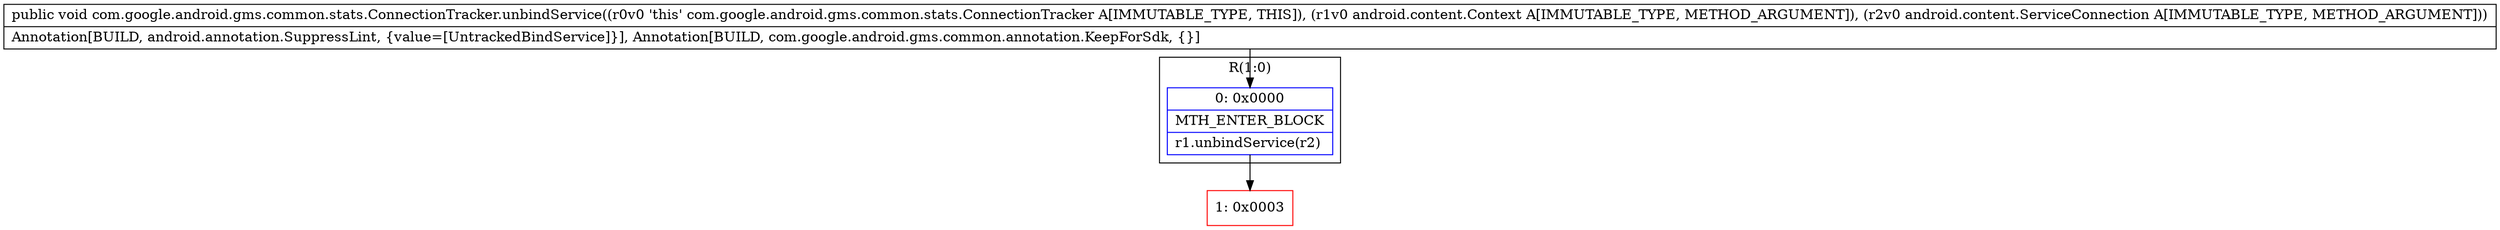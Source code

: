 digraph "CFG forcom.google.android.gms.common.stats.ConnectionTracker.unbindService(Landroid\/content\/Context;Landroid\/content\/ServiceConnection;)V" {
subgraph cluster_Region_1428788710 {
label = "R(1:0)";
node [shape=record,color=blue];
Node_0 [shape=record,label="{0\:\ 0x0000|MTH_ENTER_BLOCK\l|r1.unbindService(r2)\l}"];
}
Node_1 [shape=record,color=red,label="{1\:\ 0x0003}"];
MethodNode[shape=record,label="{public void com.google.android.gms.common.stats.ConnectionTracker.unbindService((r0v0 'this' com.google.android.gms.common.stats.ConnectionTracker A[IMMUTABLE_TYPE, THIS]), (r1v0 android.content.Context A[IMMUTABLE_TYPE, METHOD_ARGUMENT]), (r2v0 android.content.ServiceConnection A[IMMUTABLE_TYPE, METHOD_ARGUMENT]))  | Annotation[BUILD, android.annotation.SuppressLint, \{value=[UntrackedBindService]\}], Annotation[BUILD, com.google.android.gms.common.annotation.KeepForSdk, \{\}]\l}"];
MethodNode -> Node_0;
Node_0 -> Node_1;
}

